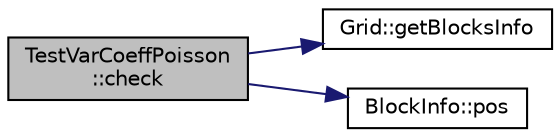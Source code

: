 digraph "TestVarCoeffPoisson::check"
{
  edge [fontname="Helvetica",fontsize="10",labelfontname="Helvetica",labelfontsize="10"];
  node [fontname="Helvetica",fontsize="10",shape=record];
  rankdir="LR";
  Node1 [label="TestVarCoeffPoisson\l::check",height=0.2,width=0.4,color="black", fillcolor="grey75", style="filled", fontcolor="black"];
  Node1 -> Node2 [color="midnightblue",fontsize="10",style="solid",fontname="Helvetica"];
  Node2 [label="Grid::getBlocksInfo",height=0.2,width=0.4,color="black", fillcolor="white", style="filled",URL="$class_grid.html#a39aa8cb7fad1abcfe40fdd77d9b72d8a"];
  Node1 -> Node3 [color="midnightblue",fontsize="10",style="solid",fontname="Helvetica"];
  Node3 [label="BlockInfo::pos",height=0.2,width=0.4,color="black", fillcolor="white", style="filled",URL="$struct_block_info.html#abcc226bdb973d09286902ae23f3962fd"];
}
